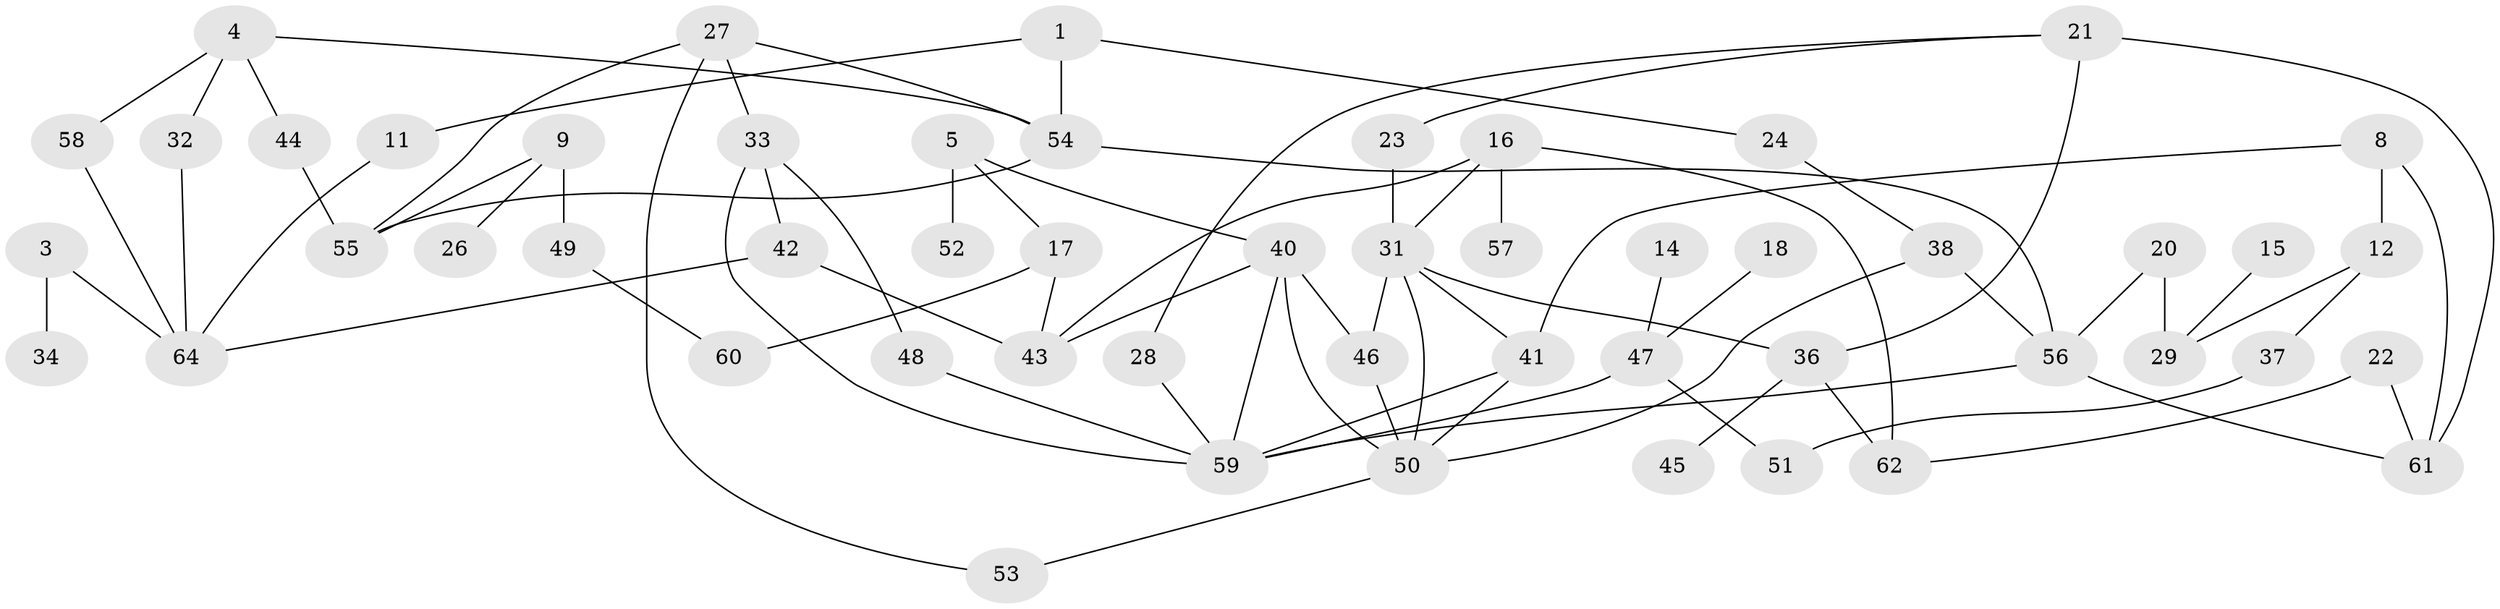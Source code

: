 // original degree distribution, {1: 0.234375, 5: 0.0546875, 3: 0.1640625, 2: 0.3046875, 0: 0.078125, 4: 0.1484375, 6: 0.015625}
// Generated by graph-tools (version 1.1) at 2025/00/03/09/25 03:00:51]
// undirected, 53 vertices, 78 edges
graph export_dot {
graph [start="1"]
  node [color=gray90,style=filled];
  1;
  3;
  4;
  5;
  8;
  9;
  11;
  12;
  14;
  15;
  16;
  17;
  18;
  20;
  21;
  22;
  23;
  24;
  26;
  27;
  28;
  29;
  31;
  32;
  33;
  34;
  36;
  37;
  38;
  40;
  41;
  42;
  43;
  44;
  45;
  46;
  47;
  48;
  49;
  50;
  51;
  52;
  53;
  54;
  55;
  56;
  57;
  58;
  59;
  60;
  61;
  62;
  64;
  1 -- 11 [weight=1.0];
  1 -- 24 [weight=1.0];
  1 -- 54 [weight=1.0];
  3 -- 34 [weight=1.0];
  3 -- 64 [weight=1.0];
  4 -- 32 [weight=1.0];
  4 -- 44 [weight=1.0];
  4 -- 54 [weight=1.0];
  4 -- 58 [weight=1.0];
  5 -- 17 [weight=1.0];
  5 -- 40 [weight=1.0];
  5 -- 52 [weight=1.0];
  8 -- 12 [weight=1.0];
  8 -- 41 [weight=1.0];
  8 -- 61 [weight=1.0];
  9 -- 26 [weight=1.0];
  9 -- 49 [weight=1.0];
  9 -- 55 [weight=1.0];
  11 -- 64 [weight=1.0];
  12 -- 29 [weight=1.0];
  12 -- 37 [weight=1.0];
  14 -- 47 [weight=1.0];
  15 -- 29 [weight=1.0];
  16 -- 31 [weight=1.0];
  16 -- 43 [weight=1.0];
  16 -- 57 [weight=1.0];
  16 -- 62 [weight=1.0];
  17 -- 43 [weight=1.0];
  17 -- 60 [weight=1.0];
  18 -- 47 [weight=1.0];
  20 -- 29 [weight=1.0];
  20 -- 56 [weight=2.0];
  21 -- 23 [weight=1.0];
  21 -- 28 [weight=1.0];
  21 -- 36 [weight=1.0];
  21 -- 61 [weight=2.0];
  22 -- 61 [weight=1.0];
  22 -- 62 [weight=1.0];
  23 -- 31 [weight=1.0];
  24 -- 38 [weight=1.0];
  27 -- 33 [weight=1.0];
  27 -- 53 [weight=1.0];
  27 -- 54 [weight=1.0];
  27 -- 55 [weight=1.0];
  28 -- 59 [weight=1.0];
  31 -- 36 [weight=1.0];
  31 -- 41 [weight=1.0];
  31 -- 46 [weight=1.0];
  31 -- 50 [weight=1.0];
  32 -- 64 [weight=1.0];
  33 -- 42 [weight=1.0];
  33 -- 48 [weight=1.0];
  33 -- 59 [weight=1.0];
  36 -- 45 [weight=1.0];
  36 -- 62 [weight=2.0];
  37 -- 51 [weight=1.0];
  38 -- 50 [weight=1.0];
  38 -- 56 [weight=1.0];
  40 -- 43 [weight=1.0];
  40 -- 46 [weight=1.0];
  40 -- 50 [weight=1.0];
  40 -- 59 [weight=1.0];
  41 -- 50 [weight=1.0];
  41 -- 59 [weight=1.0];
  42 -- 43 [weight=1.0];
  42 -- 64 [weight=1.0];
  44 -- 55 [weight=1.0];
  46 -- 50 [weight=1.0];
  47 -- 51 [weight=1.0];
  47 -- 59 [weight=1.0];
  48 -- 59 [weight=1.0];
  49 -- 60 [weight=1.0];
  50 -- 53 [weight=1.0];
  54 -- 55 [weight=1.0];
  54 -- 56 [weight=1.0];
  56 -- 59 [weight=1.0];
  56 -- 61 [weight=2.0];
  58 -- 64 [weight=1.0];
}
